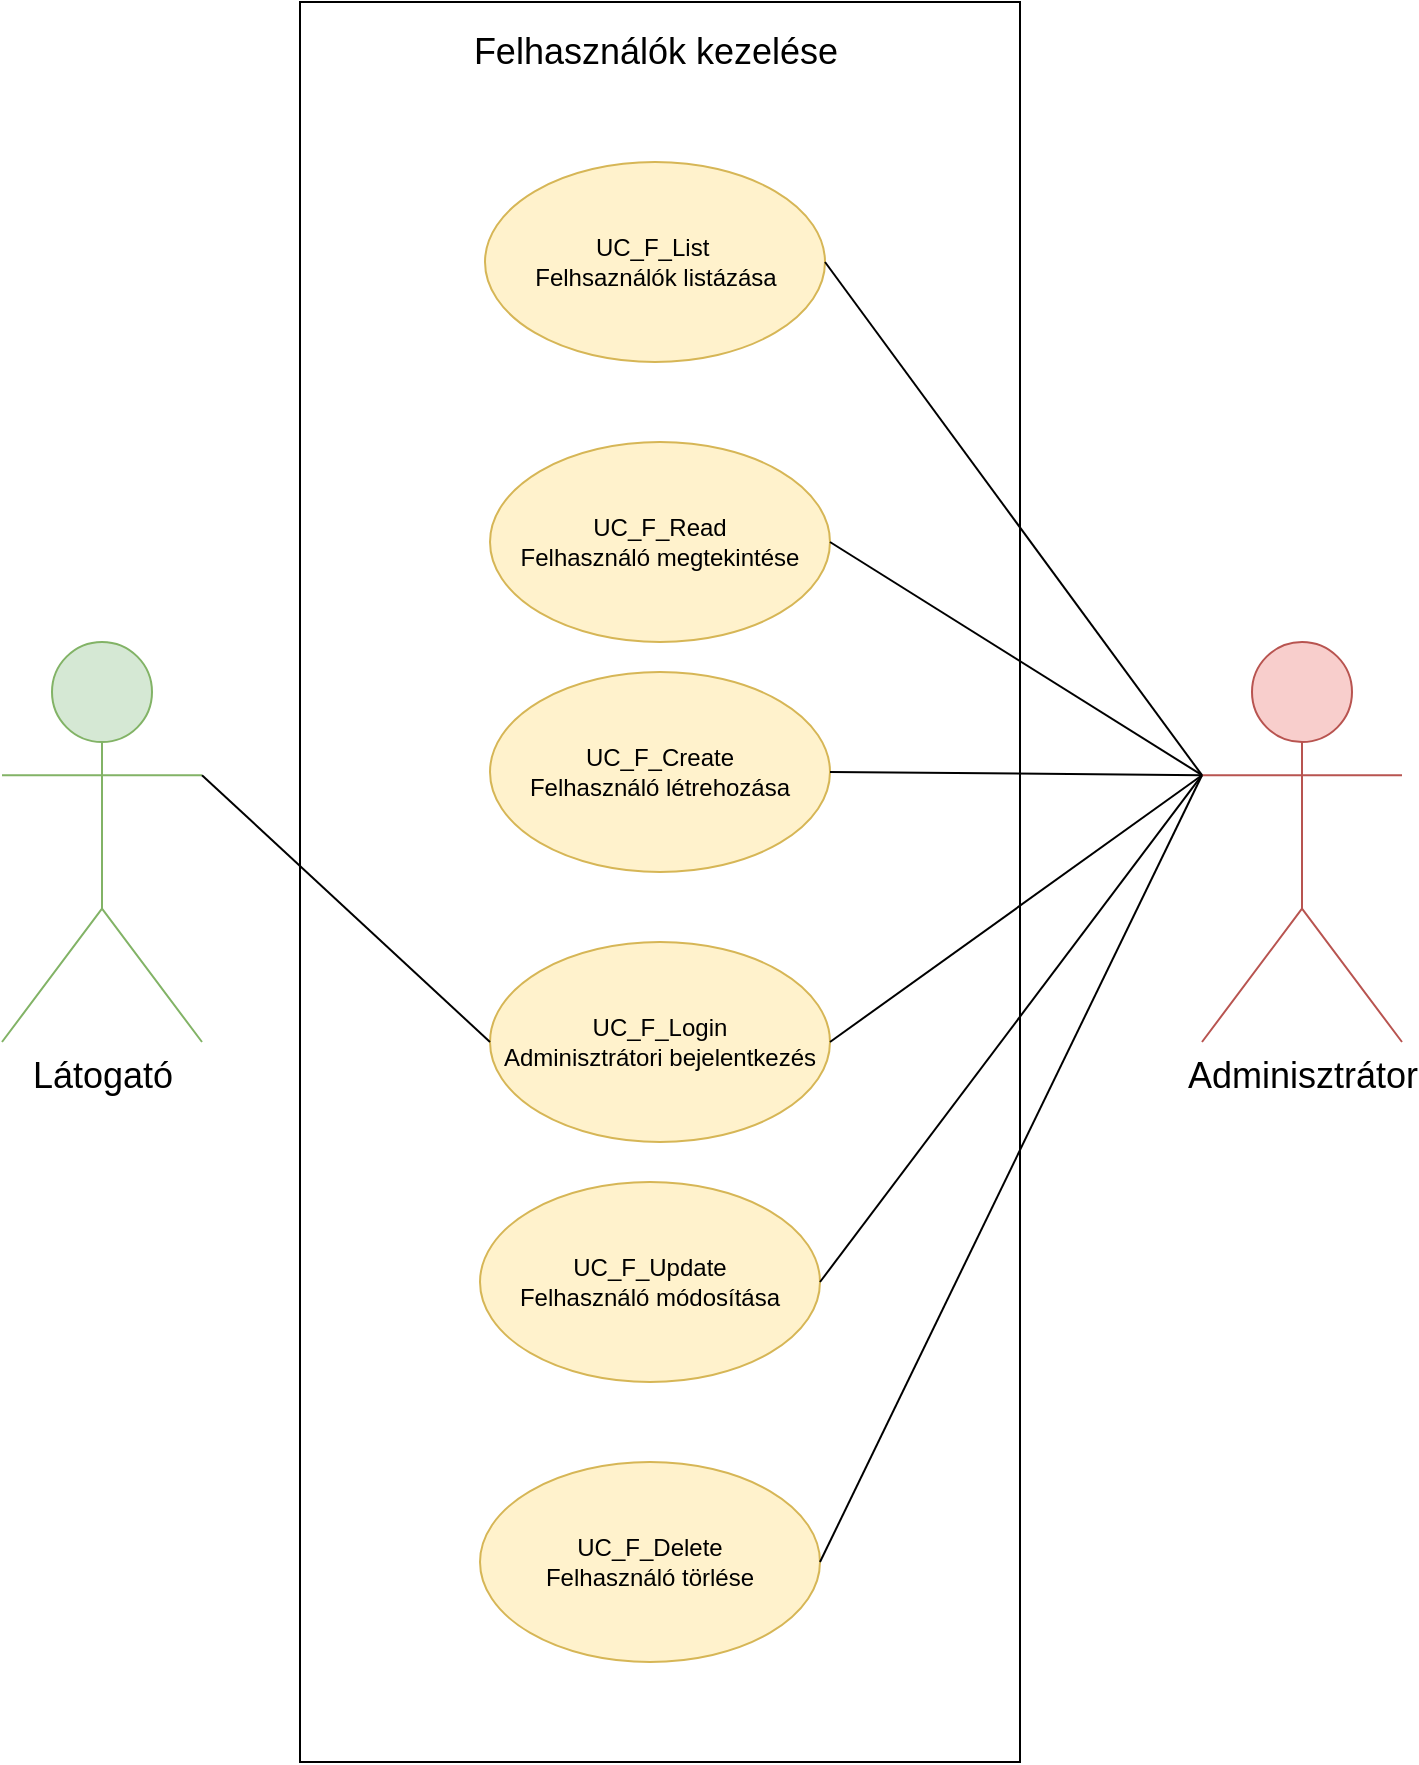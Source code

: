 <mxfile version="26.2.9">
  <diagram name="1 oldal" id="hzRNwiLkb2KgEtersV-B">
    <mxGraphModel dx="1433" dy="896" grid="1" gridSize="10" guides="1" tooltips="1" connect="1" arrows="1" fold="1" page="1" pageScale="1" pageWidth="827" pageHeight="1169" math="0" shadow="0">
      <root>
        <mxCell id="0" />
        <mxCell id="1" parent="0" />
        <mxCell id="fxlXDi8wOBBIX7w-NKC7-10" value="&lt;font style=&quot;font-size: 18px;&quot;&gt;Látogató&lt;/font&gt;" style="shape=umlActor;verticalLabelPosition=bottom;verticalAlign=top;html=1;outlineConnect=0;fillColor=#d5e8d4;strokeColor=#82b366;" vertex="1" parent="1">
          <mxGeometry x="64" y="570" width="100" height="200" as="geometry" />
        </mxCell>
        <mxCell id="fxlXDi8wOBBIX7w-NKC7-11" value="&lt;font style=&quot;font-size: 18px;&quot;&gt;Adminisztrátor&lt;/font&gt;" style="shape=umlActor;verticalLabelPosition=bottom;verticalAlign=top;html=1;outlineConnect=0;fillColor=#f8cecc;strokeColor=#b85450;" vertex="1" parent="1">
          <mxGeometry x="664" y="570" width="100" height="200" as="geometry" />
        </mxCell>
        <mxCell id="fxlXDi8wOBBIX7w-NKC7-3" value="" style="rounded=0;whiteSpace=wrap;html=1;" vertex="1" parent="1">
          <mxGeometry x="213" y="250" width="360" height="880" as="geometry" />
        </mxCell>
        <mxCell id="fxlXDi8wOBBIX7w-NKC7-4" value="Felhasználók kezelése" style="text;html=1;align=center;verticalAlign=middle;whiteSpace=wrap;rounded=0;fontSize=18;" vertex="1" parent="1">
          <mxGeometry x="295.75" y="260" width="189.5" height="30" as="geometry" />
        </mxCell>
        <mxCell id="fxlXDi8wOBBIX7w-NKC7-5" value="UC_F_List&amp;nbsp;&lt;br&gt;Felhsaználók listázása" style="ellipse;whiteSpace=wrap;html=1;fillColor=#fff2cc;strokeColor=#d6b656;" vertex="1" parent="1">
          <mxGeometry x="305.5" y="330" width="170" height="100" as="geometry" />
        </mxCell>
        <mxCell id="fxlXDi8wOBBIX7w-NKC7-6" value="UC_F_Create&lt;br&gt;Felhasználó létrehozása" style="ellipse;whiteSpace=wrap;html=1;fillColor=#fff2cc;strokeColor=#d6b656;" vertex="1" parent="1">
          <mxGeometry x="308" y="585" width="170" height="100" as="geometry" />
        </mxCell>
        <mxCell id="fxlXDi8wOBBIX7w-NKC7-7" value="UC_F_Read&lt;br&gt;Felhasználó megtekintése" style="ellipse;whiteSpace=wrap;html=1;fillColor=#fff2cc;strokeColor=#d6b656;" vertex="1" parent="1">
          <mxGeometry x="308" y="470" width="170" height="100" as="geometry" />
        </mxCell>
        <mxCell id="fxlXDi8wOBBIX7w-NKC7-8" value="UC_F_Update&lt;br&gt;Felhasználó módosítása" style="ellipse;whiteSpace=wrap;html=1;fillColor=#fff2cc;strokeColor=#d6b656;" vertex="1" parent="1">
          <mxGeometry x="303" y="840" width="170" height="100" as="geometry" />
        </mxCell>
        <mxCell id="fxlXDi8wOBBIX7w-NKC7-9" value="UC_F_Delete&lt;br&gt;Felhasználó törlése" style="ellipse;whiteSpace=wrap;html=1;fillColor=#fff2cc;strokeColor=#d6b656;" vertex="1" parent="1">
          <mxGeometry x="303" y="980" width="170" height="100" as="geometry" />
        </mxCell>
        <mxCell id="fxlXDi8wOBBIX7w-NKC7-19" value="UC_F_Login&lt;br&gt;Adminisztrátori bejelentkezés" style="ellipse;whiteSpace=wrap;html=1;fillColor=#fff2cc;strokeColor=#d6b656;" vertex="1" parent="1">
          <mxGeometry x="308" y="720" width="170" height="100" as="geometry" />
        </mxCell>
        <mxCell id="fxlXDi8wOBBIX7w-NKC7-20" value="" style="endArrow=none;html=1;rounded=0;exitX=1;exitY=0.5;exitDx=0;exitDy=0;entryX=0;entryY=0.333;entryDx=0;entryDy=0;entryPerimeter=0;" edge="1" parent="1" source="fxlXDi8wOBBIX7w-NKC7-5" target="fxlXDi8wOBBIX7w-NKC7-11">
          <mxGeometry width="50" height="50" relative="1" as="geometry">
            <mxPoint x="614" y="685" as="sourcePoint" />
            <mxPoint x="664" y="635" as="targetPoint" />
          </mxGeometry>
        </mxCell>
        <mxCell id="fxlXDi8wOBBIX7w-NKC7-21" value="" style="endArrow=none;html=1;rounded=0;exitX=1;exitY=0.5;exitDx=0;exitDy=0;entryX=0;entryY=0.333;entryDx=0;entryDy=0;entryPerimeter=0;" edge="1" parent="1" source="fxlXDi8wOBBIX7w-NKC7-7" target="fxlXDi8wOBBIX7w-NKC7-11">
          <mxGeometry width="50" height="50" relative="1" as="geometry">
            <mxPoint x="473" y="450" as="sourcePoint" />
            <mxPoint x="661" y="630" as="targetPoint" />
          </mxGeometry>
        </mxCell>
        <mxCell id="fxlXDi8wOBBIX7w-NKC7-22" value="" style="endArrow=none;html=1;rounded=0;exitX=1;exitY=0.5;exitDx=0;exitDy=0;entryX=0;entryY=0.333;entryDx=0;entryDy=0;entryPerimeter=0;" edge="1" parent="1" source="fxlXDi8wOBBIX7w-NKC7-6" target="fxlXDi8wOBBIX7w-NKC7-11">
          <mxGeometry width="50" height="50" relative="1" as="geometry">
            <mxPoint x="478" y="568" as="sourcePoint" />
            <mxPoint x="664" y="685" as="targetPoint" />
          </mxGeometry>
        </mxCell>
        <mxCell id="fxlXDi8wOBBIX7w-NKC7-23" value="" style="endArrow=none;html=1;rounded=0;exitX=1;exitY=0.5;exitDx=0;exitDy=0;entryX=0;entryY=0.333;entryDx=0;entryDy=0;entryPerimeter=0;" edge="1" parent="1" source="fxlXDi8wOBBIX7w-NKC7-19" target="fxlXDi8wOBBIX7w-NKC7-11">
          <mxGeometry width="50" height="50" relative="1" as="geometry">
            <mxPoint x="488" y="645" as="sourcePoint" />
            <mxPoint x="674" y="647" as="targetPoint" />
          </mxGeometry>
        </mxCell>
        <mxCell id="fxlXDi8wOBBIX7w-NKC7-24" value="" style="endArrow=none;html=1;rounded=0;exitX=1;exitY=0.5;exitDx=0;exitDy=0;entryX=0;entryY=0.333;entryDx=0;entryDy=0;entryPerimeter=0;" edge="1" parent="1" source="fxlXDi8wOBBIX7w-NKC7-8" target="fxlXDi8wOBBIX7w-NKC7-11">
          <mxGeometry width="50" height="50" relative="1" as="geometry">
            <mxPoint x="488" y="780" as="sourcePoint" />
            <mxPoint x="674" y="647" as="targetPoint" />
          </mxGeometry>
        </mxCell>
        <mxCell id="fxlXDi8wOBBIX7w-NKC7-25" value="" style="endArrow=none;html=1;rounded=0;exitX=1;exitY=0.5;exitDx=0;exitDy=0;entryX=0;entryY=0.333;entryDx=0;entryDy=0;entryPerimeter=0;" edge="1" parent="1" source="fxlXDi8wOBBIX7w-NKC7-9" target="fxlXDi8wOBBIX7w-NKC7-11">
          <mxGeometry width="50" height="50" relative="1" as="geometry">
            <mxPoint x="483" y="938" as="sourcePoint" />
            <mxPoint x="674" y="685" as="targetPoint" />
          </mxGeometry>
        </mxCell>
        <mxCell id="fxlXDi8wOBBIX7w-NKC7-26" value="" style="endArrow=none;html=1;rounded=0;exitX=1;exitY=0.333;exitDx=0;exitDy=0;entryX=0;entryY=0.5;entryDx=0;entryDy=0;exitPerimeter=0;" edge="1" parent="1" source="fxlXDi8wOBBIX7w-NKC7-10" target="fxlXDi8wOBBIX7w-NKC7-19">
          <mxGeometry width="50" height="50" relative="1" as="geometry">
            <mxPoint x="90" y="1078" as="sourcePoint" />
            <mxPoint x="281" y="685" as="targetPoint" />
          </mxGeometry>
        </mxCell>
      </root>
    </mxGraphModel>
  </diagram>
</mxfile>

